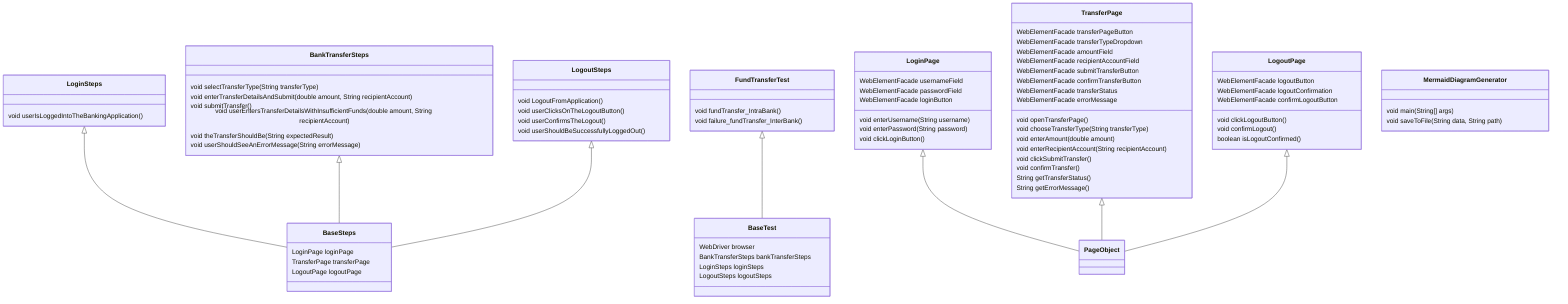 classDiagram
class LoginSteps {
  void userIsLoggedIntoTheBankingApplication()
}
LoginSteps <|-- BaseSteps
class FundTransferTest {
  void fundTransfer_IntraBank()
  void failure_fundTransfer_InterBank()
}
FundTransferTest <|-- BaseTest
class LoginPage {
  WebElementFacade usernameField
  WebElementFacade passwordField
  WebElementFacade loginButton
  void enterUsername(String username)
  void enterPassword(String password)
  void clickLoginButton()
}
LoginPage <|-- PageObject
class BankTransferSteps {
  void selectTransferType(String transferType)
  void enterTransferDetailsAndSubmit(double amount, String recipientAccount)
  void submitTransfer()
  void userEntersTransferDetailsWithInsufficientFunds(double amount, String recipientAccount)
  void theTransferShouldBe(String expectedResult)
  void userShouldSeeAnErrorMessage(String errorMessage)
}
BankTransferSteps <|-- BaseSteps
class LogoutSteps {
  void LogoutFromApplication()
  void userClicksOnTheLogoutButton()
  void userConfirmsTheLogout()
  void userShouldBeSuccessfullyLoggedOut()
}
LogoutSteps <|-- BaseSteps
class TransferPage {
  WebElementFacade transferPageButton
  WebElementFacade transferTypeDropdown
  WebElementFacade amountField
  WebElementFacade recipientAccountField
  WebElementFacade submitTransferButton
  WebElementFacade confirmTransferButton
  WebElementFacade transferStatus
  WebElementFacade errorMessage
  void openTransferPage()
  void chooseTransferType(String transferType)
  void enterAmount(double amount)
  void enterRecipientAccount(String recipientAccount)
  void clickSubmitTransfer()
  void confirmTransfer()
  String getTransferStatus()
  String getErrorMessage()
}
TransferPage <|-- PageObject
class BaseSteps {
  LoginPage loginPage
  TransferPage transferPage
  LogoutPage logoutPage
}
class LogoutPage {
  WebElementFacade logoutButton
  WebElementFacade logoutConfirmation
  WebElementFacade confirmLogoutButton
  void clickLogoutButton()
  void confirmLogout()
  boolean isLogoutConfirmed()
}
LogoutPage <|-- PageObject
class MermaidDiagramGenerator {
  void main(String[] args)
  void saveToFile(String data, String path)
}
class BaseTest {
  WebDriver browser
  BankTransferSteps bankTransferSteps
  LoginSteps loginSteps
  LogoutSteps logoutSteps
}